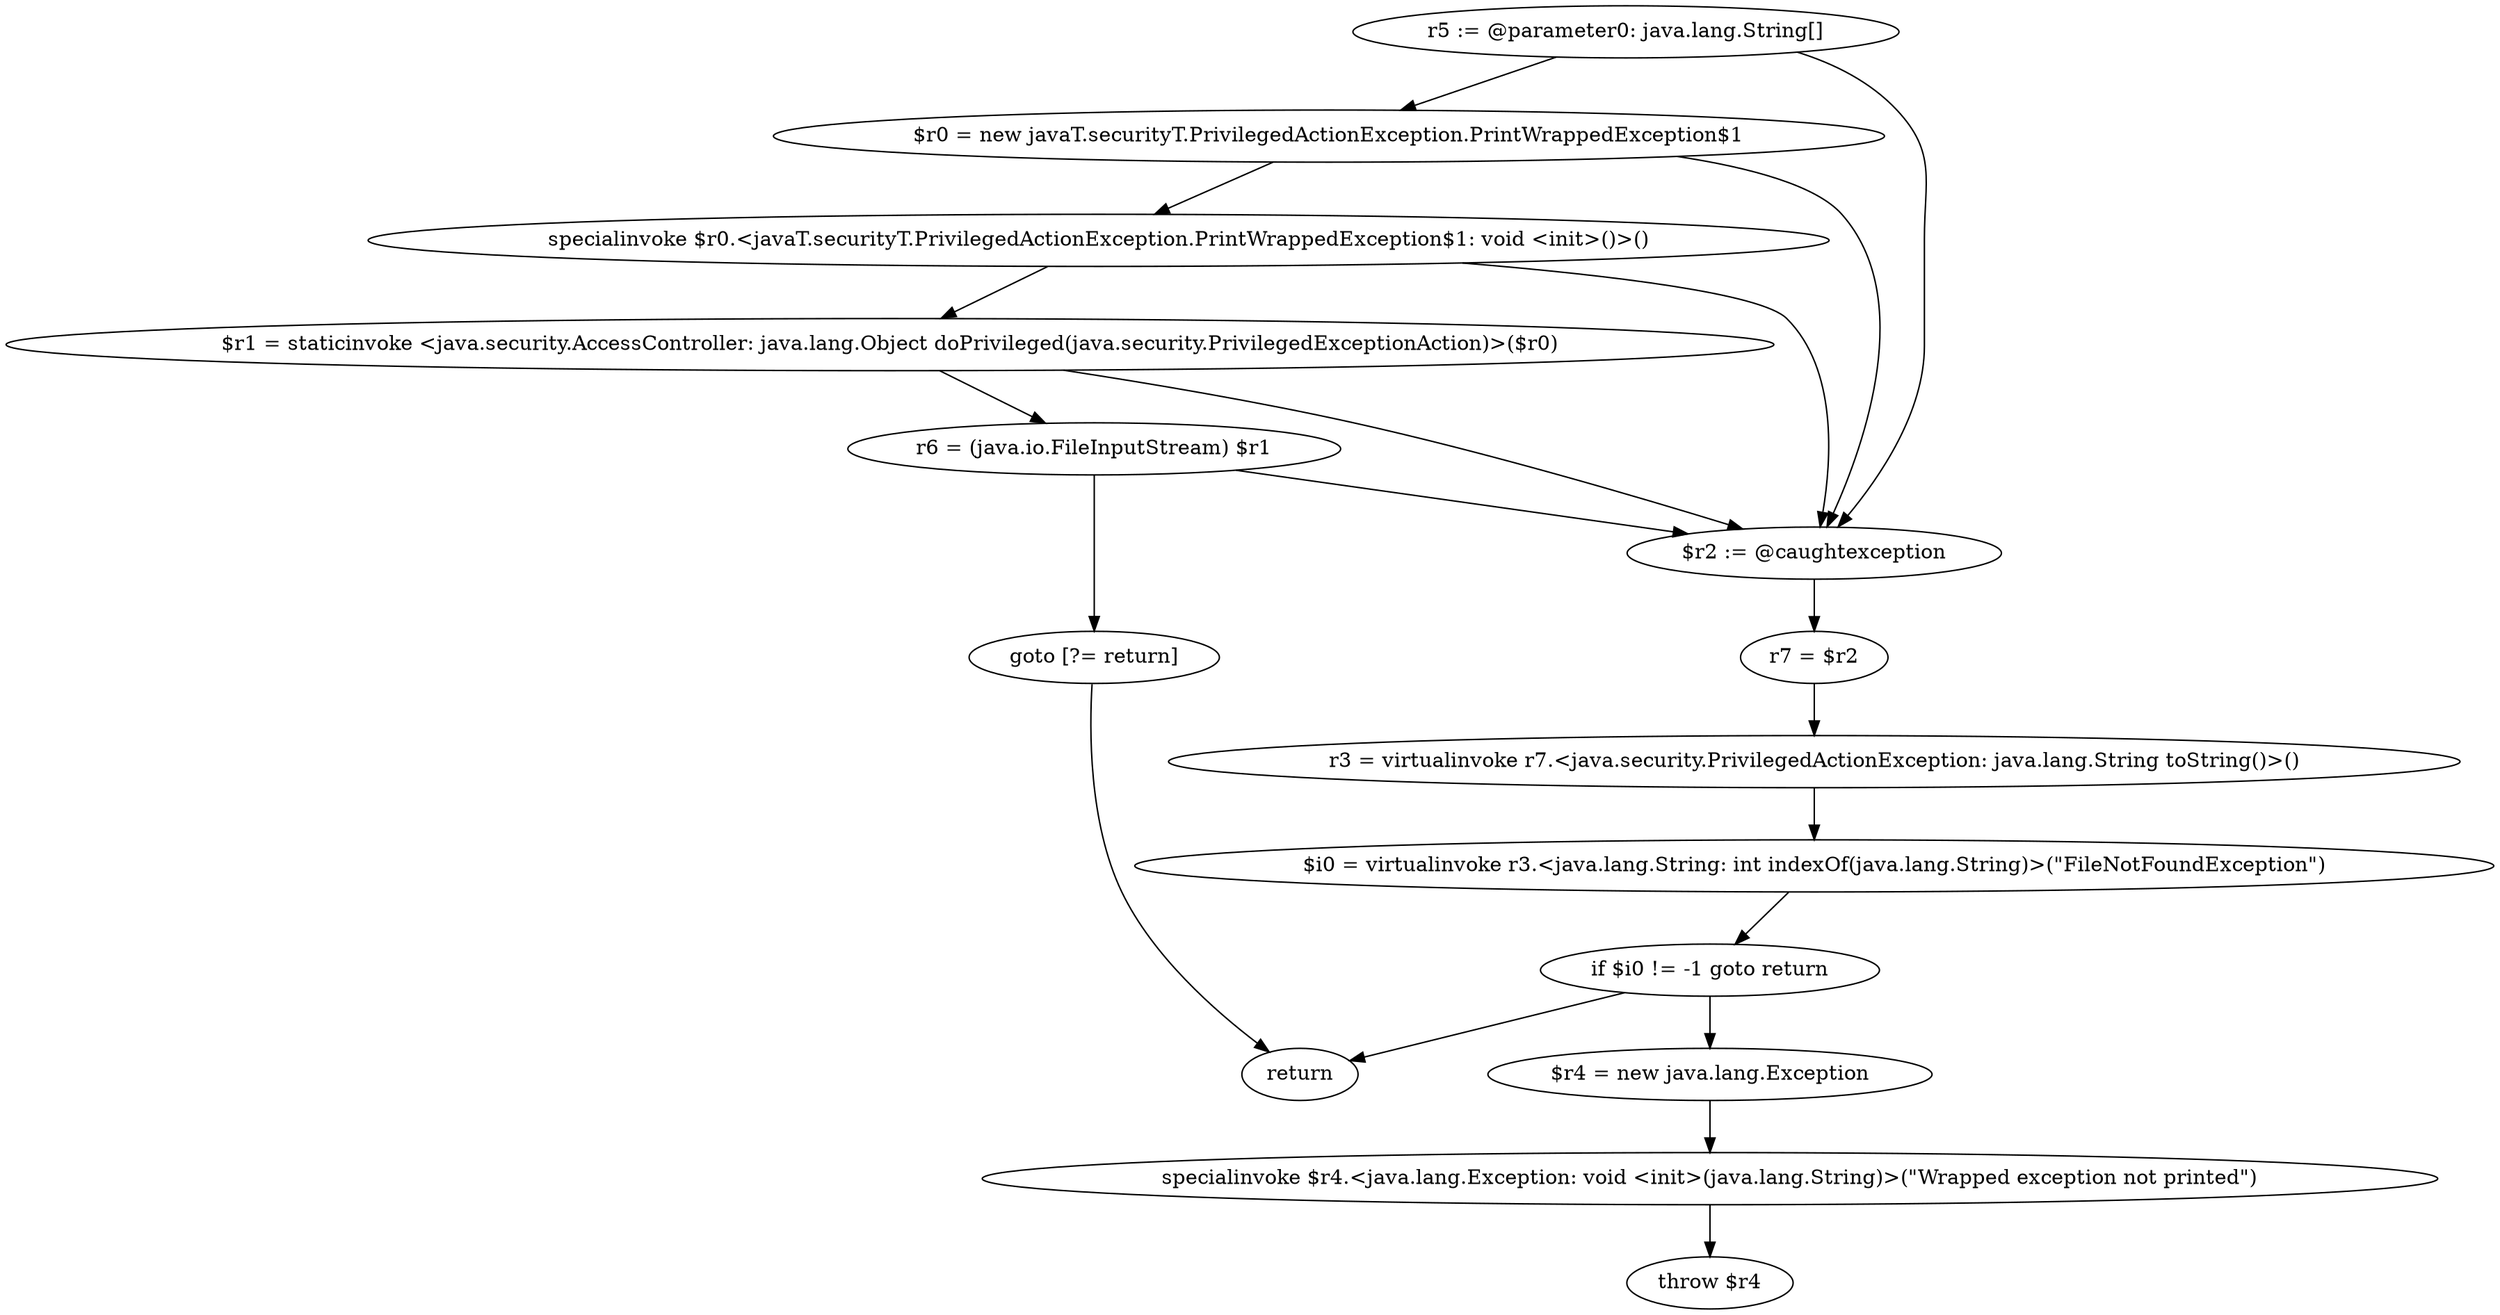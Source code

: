 digraph "unitGraph" {
    "r5 := @parameter0: java.lang.String[]"
    "$r0 = new javaT.securityT.PrivilegedActionException.PrintWrappedException$1"
    "specialinvoke $r0.<javaT.securityT.PrivilegedActionException.PrintWrappedException$1: void <init>()>()"
    "$r1 = staticinvoke <java.security.AccessController: java.lang.Object doPrivileged(java.security.PrivilegedExceptionAction)>($r0)"
    "r6 = (java.io.FileInputStream) $r1"
    "goto [?= return]"
    "$r2 := @caughtexception"
    "r7 = $r2"
    "r3 = virtualinvoke r7.<java.security.PrivilegedActionException: java.lang.String toString()>()"
    "$i0 = virtualinvoke r3.<java.lang.String: int indexOf(java.lang.String)>(\"FileNotFoundException\")"
    "if $i0 != -1 goto return"
    "$r4 = new java.lang.Exception"
    "specialinvoke $r4.<java.lang.Exception: void <init>(java.lang.String)>(\"Wrapped exception not printed\")"
    "throw $r4"
    "return"
    "r5 := @parameter0: java.lang.String[]"->"$r0 = new javaT.securityT.PrivilegedActionException.PrintWrappedException$1";
    "r5 := @parameter0: java.lang.String[]"->"$r2 := @caughtexception";
    "$r0 = new javaT.securityT.PrivilegedActionException.PrintWrappedException$1"->"specialinvoke $r0.<javaT.securityT.PrivilegedActionException.PrintWrappedException$1: void <init>()>()";
    "$r0 = new javaT.securityT.PrivilegedActionException.PrintWrappedException$1"->"$r2 := @caughtexception";
    "specialinvoke $r0.<javaT.securityT.PrivilegedActionException.PrintWrappedException$1: void <init>()>()"->"$r1 = staticinvoke <java.security.AccessController: java.lang.Object doPrivileged(java.security.PrivilegedExceptionAction)>($r0)";
    "specialinvoke $r0.<javaT.securityT.PrivilegedActionException.PrintWrappedException$1: void <init>()>()"->"$r2 := @caughtexception";
    "$r1 = staticinvoke <java.security.AccessController: java.lang.Object doPrivileged(java.security.PrivilegedExceptionAction)>($r0)"->"r6 = (java.io.FileInputStream) $r1";
    "$r1 = staticinvoke <java.security.AccessController: java.lang.Object doPrivileged(java.security.PrivilegedExceptionAction)>($r0)"->"$r2 := @caughtexception";
    "r6 = (java.io.FileInputStream) $r1"->"goto [?= return]";
    "r6 = (java.io.FileInputStream) $r1"->"$r2 := @caughtexception";
    "goto [?= return]"->"return";
    "$r2 := @caughtexception"->"r7 = $r2";
    "r7 = $r2"->"r3 = virtualinvoke r7.<java.security.PrivilegedActionException: java.lang.String toString()>()";
    "r3 = virtualinvoke r7.<java.security.PrivilegedActionException: java.lang.String toString()>()"->"$i0 = virtualinvoke r3.<java.lang.String: int indexOf(java.lang.String)>(\"FileNotFoundException\")";
    "$i0 = virtualinvoke r3.<java.lang.String: int indexOf(java.lang.String)>(\"FileNotFoundException\")"->"if $i0 != -1 goto return";
    "if $i0 != -1 goto return"->"$r4 = new java.lang.Exception";
    "if $i0 != -1 goto return"->"return";
    "$r4 = new java.lang.Exception"->"specialinvoke $r4.<java.lang.Exception: void <init>(java.lang.String)>(\"Wrapped exception not printed\")";
    "specialinvoke $r4.<java.lang.Exception: void <init>(java.lang.String)>(\"Wrapped exception not printed\")"->"throw $r4";
}
